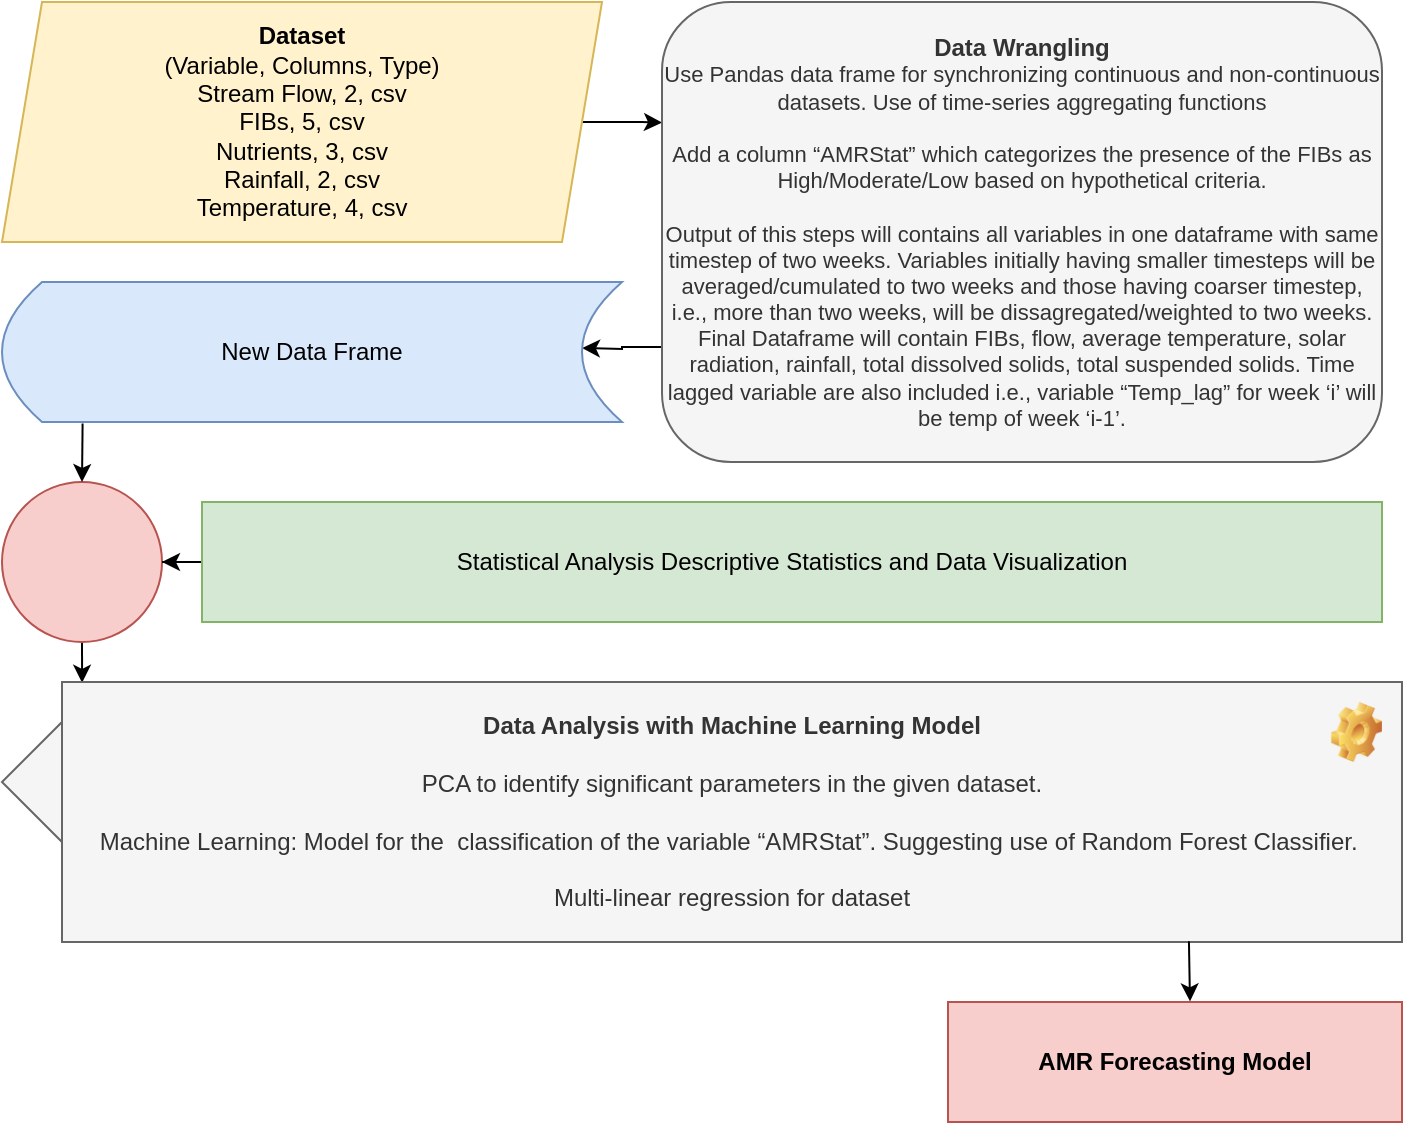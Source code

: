 <mxfile version="21.1.8" type="github">
  <diagram id="C5RBs43oDa-KdzZeNtuy" name="Page-1">
    <mxGraphModel dx="1270" dy="832" grid="1" gridSize="10" guides="1" tooltips="1" connect="1" arrows="1" fold="1" page="1" pageScale="1" pageWidth="827" pageHeight="1169" math="0" shadow="0">
      <root>
        <mxCell id="WIyWlLk6GJQsqaUBKTNV-0" />
        <mxCell id="WIyWlLk6GJQsqaUBKTNV-1" parent="WIyWlLk6GJQsqaUBKTNV-0" />
        <mxCell id="sMG2LNS1y5nzMgJAh2wD-17" style="edgeStyle=orthogonalEdgeStyle;rounded=0;orthogonalLoop=1;jettySize=auto;html=1;exitX=1;exitY=0.5;exitDx=0;exitDy=0;" edge="1" parent="WIyWlLk6GJQsqaUBKTNV-1" source="sMG2LNS1y5nzMgJAh2wD-0">
          <mxGeometry relative="1" as="geometry">
            <mxPoint x="400.0" y="100.286" as="targetPoint" />
          </mxGeometry>
        </mxCell>
        <mxCell id="sMG2LNS1y5nzMgJAh2wD-0" value="&lt;div&gt;&lt;b&gt;Dataset&lt;/b&gt;&lt;/div&gt;&lt;div&gt;(Variable, Columns, Type)&lt;/div&gt;&lt;div&gt;Stream Flow, 2, csv&lt;/div&gt;&lt;div&gt;FIBs, 5, csv&lt;/div&gt;&lt;div&gt;Nutrients, 3, csv&lt;/div&gt;&lt;div&gt;Rainfall, 2, csv&lt;/div&gt;&lt;div&gt;Temperature, 4, csv&lt;/div&gt;" style="shape=parallelogram;perimeter=parallelogramPerimeter;whiteSpace=wrap;html=1;fixedSize=1;fillColor=#fff2cc;strokeColor=#d6b656;" vertex="1" parent="WIyWlLk6GJQsqaUBKTNV-1">
          <mxGeometry x="70" y="40" width="300" height="120" as="geometry" />
        </mxCell>
        <mxCell id="sMG2LNS1y5nzMgJAh2wD-28" style="edgeStyle=orthogonalEdgeStyle;rounded=0;orthogonalLoop=1;jettySize=auto;html=1;exitX=0;exitY=0.75;exitDx=0;exitDy=0;" edge="1" parent="WIyWlLk6GJQsqaUBKTNV-1" source="sMG2LNS1y5nzMgJAh2wD-2">
          <mxGeometry relative="1" as="geometry">
            <mxPoint x="360" y="213" as="targetPoint" />
          </mxGeometry>
        </mxCell>
        <mxCell id="sMG2LNS1y5nzMgJAh2wD-2" value="&lt;div&gt;&lt;b&gt;Data Wrangling&lt;/b&gt;&lt;/div&gt;&lt;div style=&quot;font-size: 11px;&quot;&gt;&lt;font style=&quot;font-size: 11px;&quot;&gt;Use Pandas data frame for synchronizing continuous and non-continuous datasets. Use of time-series aggregating functions&lt;/font&gt;&lt;/div&gt;&lt;div style=&quot;font-size: 11px;&quot;&gt;&lt;font style=&quot;font-size: 11px;&quot;&gt;&lt;br&gt;&lt;/font&gt;&lt;/div&gt;&lt;div style=&quot;font-size: 11px;&quot;&gt;&lt;font style=&quot;font-size: 11px;&quot;&gt;Add a column “AMRStat” which categorizes the presence of the FIBs as High/Moderate/Low based on hypothetical criteria.&lt;/font&gt;&lt;/div&gt;&lt;div style=&quot;font-size: 11px;&quot;&gt;&lt;font style=&quot;font-size: 11px;&quot;&gt;&lt;br&gt;&lt;/font&gt;&lt;/div&gt;&lt;div style=&quot;font-size: 11px;&quot;&gt;&lt;font style=&quot;font-size: 11px;&quot;&gt;Output of this steps will contains all variables in one dataframe with same timestep of two weeks. Variables initially having smaller timesteps will be averaged/cumulated to two weeks and those having coarser timestep, i.e., more than two weeks, will be dissagregated/weighted to two weeks. Final Dataframe will contain FIBs, flow, average temperature, solar radiation, rainfall, total dissolved solids, total suspended solids. Time lagged variable are also included i.e., variable “Temp_lag” for week ‘i’ will be temp of week ‘i-1’.&lt;/font&gt;&lt;/div&gt;" style="rounded=1;whiteSpace=wrap;html=1;fillColor=#f5f5f5;strokeColor=#666666;fontColor=#333333;" vertex="1" parent="WIyWlLk6GJQsqaUBKTNV-1">
          <mxGeometry x="400" y="40" width="360" height="230" as="geometry" />
        </mxCell>
        <mxCell id="sMG2LNS1y5nzMgJAh2wD-3" value="New Data Frame" style="shape=dataStorage;whiteSpace=wrap;html=1;fixedSize=1;fillColor=#dae8fc;strokeColor=#6c8ebf;" vertex="1" parent="WIyWlLk6GJQsqaUBKTNV-1">
          <mxGeometry x="70" y="180" width="310" height="70" as="geometry" />
        </mxCell>
        <mxCell id="sMG2LNS1y5nzMgJAh2wD-31" style="edgeStyle=orthogonalEdgeStyle;rounded=0;orthogonalLoop=1;jettySize=auto;html=1;exitX=0.5;exitY=1;exitDx=0;exitDy=0;entryX=0.015;entryY=0.003;entryDx=0;entryDy=0;entryPerimeter=0;" edge="1" parent="WIyWlLk6GJQsqaUBKTNV-1" source="sMG2LNS1y5nzMgJAh2wD-5" target="sMG2LNS1y5nzMgJAh2wD-9">
          <mxGeometry relative="1" as="geometry">
            <mxPoint x="80" y="380" as="targetPoint" />
          </mxGeometry>
        </mxCell>
        <mxCell id="sMG2LNS1y5nzMgJAh2wD-5" value="" style="ellipse;whiteSpace=wrap;html=1;aspect=fixed;fillColor=#f8cecc;strokeColor=#b85450;" vertex="1" parent="WIyWlLk6GJQsqaUBKTNV-1">
          <mxGeometry x="70" y="280" width="80" height="80" as="geometry" />
        </mxCell>
        <mxCell id="sMG2LNS1y5nzMgJAh2wD-29" value="" style="edgeStyle=orthogonalEdgeStyle;rounded=0;orthogonalLoop=1;jettySize=auto;html=1;" edge="1" parent="WIyWlLk6GJQsqaUBKTNV-1" source="sMG2LNS1y5nzMgJAh2wD-6" target="sMG2LNS1y5nzMgJAh2wD-5">
          <mxGeometry relative="1" as="geometry" />
        </mxCell>
        <mxCell id="sMG2LNS1y5nzMgJAh2wD-6" value="&lt;div&gt;Statistical Analysis Descriptive Statistics and Data Visualization&lt;/div&gt;" style="rounded=0;whiteSpace=wrap;html=1;fillColor=#d5e8d4;strokeColor=#82b366;" vertex="1" parent="WIyWlLk6GJQsqaUBKTNV-1">
          <mxGeometry x="170" y="290" width="590" height="60" as="geometry" />
        </mxCell>
        <mxCell id="sMG2LNS1y5nzMgJAh2wD-7" value="" style="rhombus;whiteSpace=wrap;html=1;fillColor=#f5f5f5;fontColor=#333333;strokeColor=#666666;" vertex="1" parent="WIyWlLk6GJQsqaUBKTNV-1">
          <mxGeometry x="70" y="390" width="80" height="80" as="geometry" />
        </mxCell>
        <mxCell id="sMG2LNS1y5nzMgJAh2wD-9" value="&lt;div style=&quot;border-color: var(--border-color);&quot;&gt;&lt;b style=&quot;border-color: var(--border-color);&quot;&gt;Data Analysis with Machine Learning Model&lt;/b&gt;&lt;/div&gt;&lt;div style=&quot;border-color: var(--border-color);&quot;&gt;&lt;br style=&quot;border-color: var(--border-color);&quot;&gt;&lt;/div&gt;&lt;div style=&quot;border-color: var(--border-color);&quot;&gt;PCA to identify significant parameters in the given dataset.&lt;/div&gt;&lt;div style=&quot;border-color: var(--border-color);&quot;&gt;&lt;br style=&quot;border-color: var(--border-color);&quot;&gt;&lt;/div&gt;&lt;div style=&quot;border-color: var(--border-color);&quot;&gt;Machine Learning: Model for the&amp;nbsp; classification of the variable “AMRStat”. Suggesting use of Random Forest Classifier.&amp;nbsp;&lt;/div&gt;&lt;div style=&quot;border-color: var(--border-color);&quot;&gt;&lt;br style=&quot;border-color: var(--border-color);&quot;&gt;&lt;/div&gt;&lt;div style=&quot;border-color: var(--border-color);&quot;&gt;Multi-linear regression for dataset&lt;/div&gt;" style="rounded=0;whiteSpace=wrap;html=1;fillColor=#f5f5f5;fontColor=#333333;strokeColor=#666666;" vertex="1" parent="WIyWlLk6GJQsqaUBKTNV-1">
          <mxGeometry x="100" y="380" width="670" height="130" as="geometry" />
        </mxCell>
        <mxCell id="sMG2LNS1y5nzMgJAh2wD-10" value="&lt;p style=&quot;margin-top: 0pt; margin-bottom: 0pt; margin-left: 0in; direction: ltr; unicode-bidi: embed; word-break: normal;&quot;&gt;&lt;b&gt;AMR Forecasting Model&lt;/b&gt;&lt;/p&gt;" style="rounded=0;whiteSpace=wrap;html=1;fillColor=#f8cecc;strokeColor=#b85450;" vertex="1" parent="WIyWlLk6GJQsqaUBKTNV-1">
          <mxGeometry x="543" y="540" width="227" height="60" as="geometry" />
        </mxCell>
        <mxCell id="sMG2LNS1y5nzMgJAh2wD-34" value="" style="endArrow=classic;html=1;rounded=0;entryX=0.533;entryY=-0.005;entryDx=0;entryDy=0;exitX=0.841;exitY=0.997;exitDx=0;exitDy=0;exitPerimeter=0;entryPerimeter=0;" edge="1" parent="WIyWlLk6GJQsqaUBKTNV-1" source="sMG2LNS1y5nzMgJAh2wD-9" target="sMG2LNS1y5nzMgJAh2wD-10">
          <mxGeometry width="50" height="50" relative="1" as="geometry">
            <mxPoint x="650" y="570" as="sourcePoint" />
            <mxPoint x="580" y="400" as="targetPoint" />
          </mxGeometry>
        </mxCell>
        <mxCell id="sMG2LNS1y5nzMgJAh2wD-36" value="" style="endArrow=classic;html=1;rounded=0;entryX=0.5;entryY=0;entryDx=0;entryDy=0;exitX=0.13;exitY=1.01;exitDx=0;exitDy=0;exitPerimeter=0;" edge="1" parent="WIyWlLk6GJQsqaUBKTNV-1" source="sMG2LNS1y5nzMgJAh2wD-3" target="sMG2LNS1y5nzMgJAh2wD-5">
          <mxGeometry width="50" height="50" relative="1" as="geometry">
            <mxPoint x="530" y="440" as="sourcePoint" />
            <mxPoint x="580" y="390" as="targetPoint" />
          </mxGeometry>
        </mxCell>
        <mxCell id="sMG2LNS1y5nzMgJAh2wD-42" value="" style="shape=image;html=1;verticalLabelPosition=bottom;verticalAlign=top;imageAspect=1;aspect=fixed;image=img/clipart/Gear_128x128.png" vertex="1" parent="WIyWlLk6GJQsqaUBKTNV-1">
          <mxGeometry x="734.43" y="390" width="25.57" height="30" as="geometry" />
        </mxCell>
      </root>
    </mxGraphModel>
  </diagram>
</mxfile>
